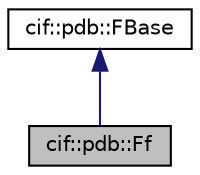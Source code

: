 digraph "cif::pdb::Ff"
{
  edge [fontname="Helvetica",fontsize="10",labelfontname="Helvetica",labelfontsize="10"];
  node [fontname="Helvetica",fontsize="10",shape=record];
  Node2 [label="cif::pdb::Ff",height=0.2,width=0.4,color="black", fillcolor="grey75", style="filled", fontcolor="black"];
  Node3 -> Node2 [dir="back",color="midnightblue",fontsize="10",style="solid",fontname="Helvetica"];
  Node3 [label="cif::pdb::FBase",height=0.2,width=0.4,color="black", fillcolor="white", style="filled",URL="$classcif_1_1pdb_1_1FBase.html"];
}
